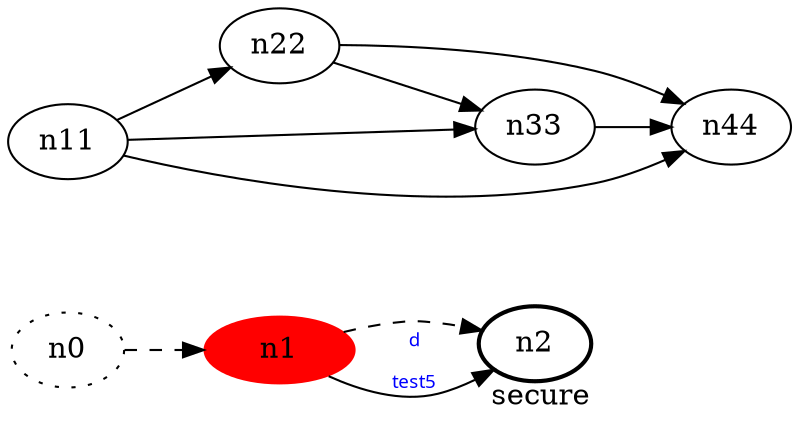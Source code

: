 digraph test5 {
	rankdir=LR;
	fontcolor=blue; /* c0; c3217931762; c0 -- c1 */
	n0 [style=dotted, fillcolor="#123456"]; // c2; c3; // c2; c3; c2 -- c3
	n1 [height=2147483647, width=1, color=red, style=filled];
	n2 [style=bold, xlabel="secure"];
	n0 -> n1 -> n2[style=dashed];
	n1 -> n2 [fontname="comic sans", label="d\n\l\G", fontcolor=blue, fontsize=9];
	n11 -> n22;
	n11 -> n33;
	n11 -> n44;
	n22 -> n33;
	n22 -> n44;
	n33 -> n44;
}
